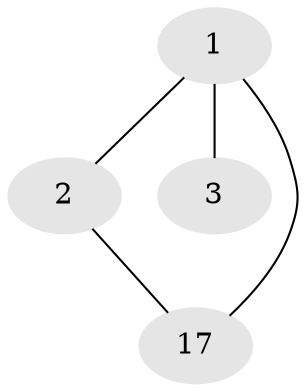 // Generated by graph-tools (version 1.1) at 2025/46/02/15/25 05:46:28]
// undirected, 4 vertices, 4 edges
graph export_dot {
graph [start="1"]
  node [color=gray90,style=filled];
  1 [super="+6+7+8+9+13+15+18"];
  2 [super="+4"];
  3 [super="+5+7+10+16"];
  17 [super="+19+20"];
  1 -- 2;
  1 -- 3;
  1 -- 17;
  2 -- 17;
}
